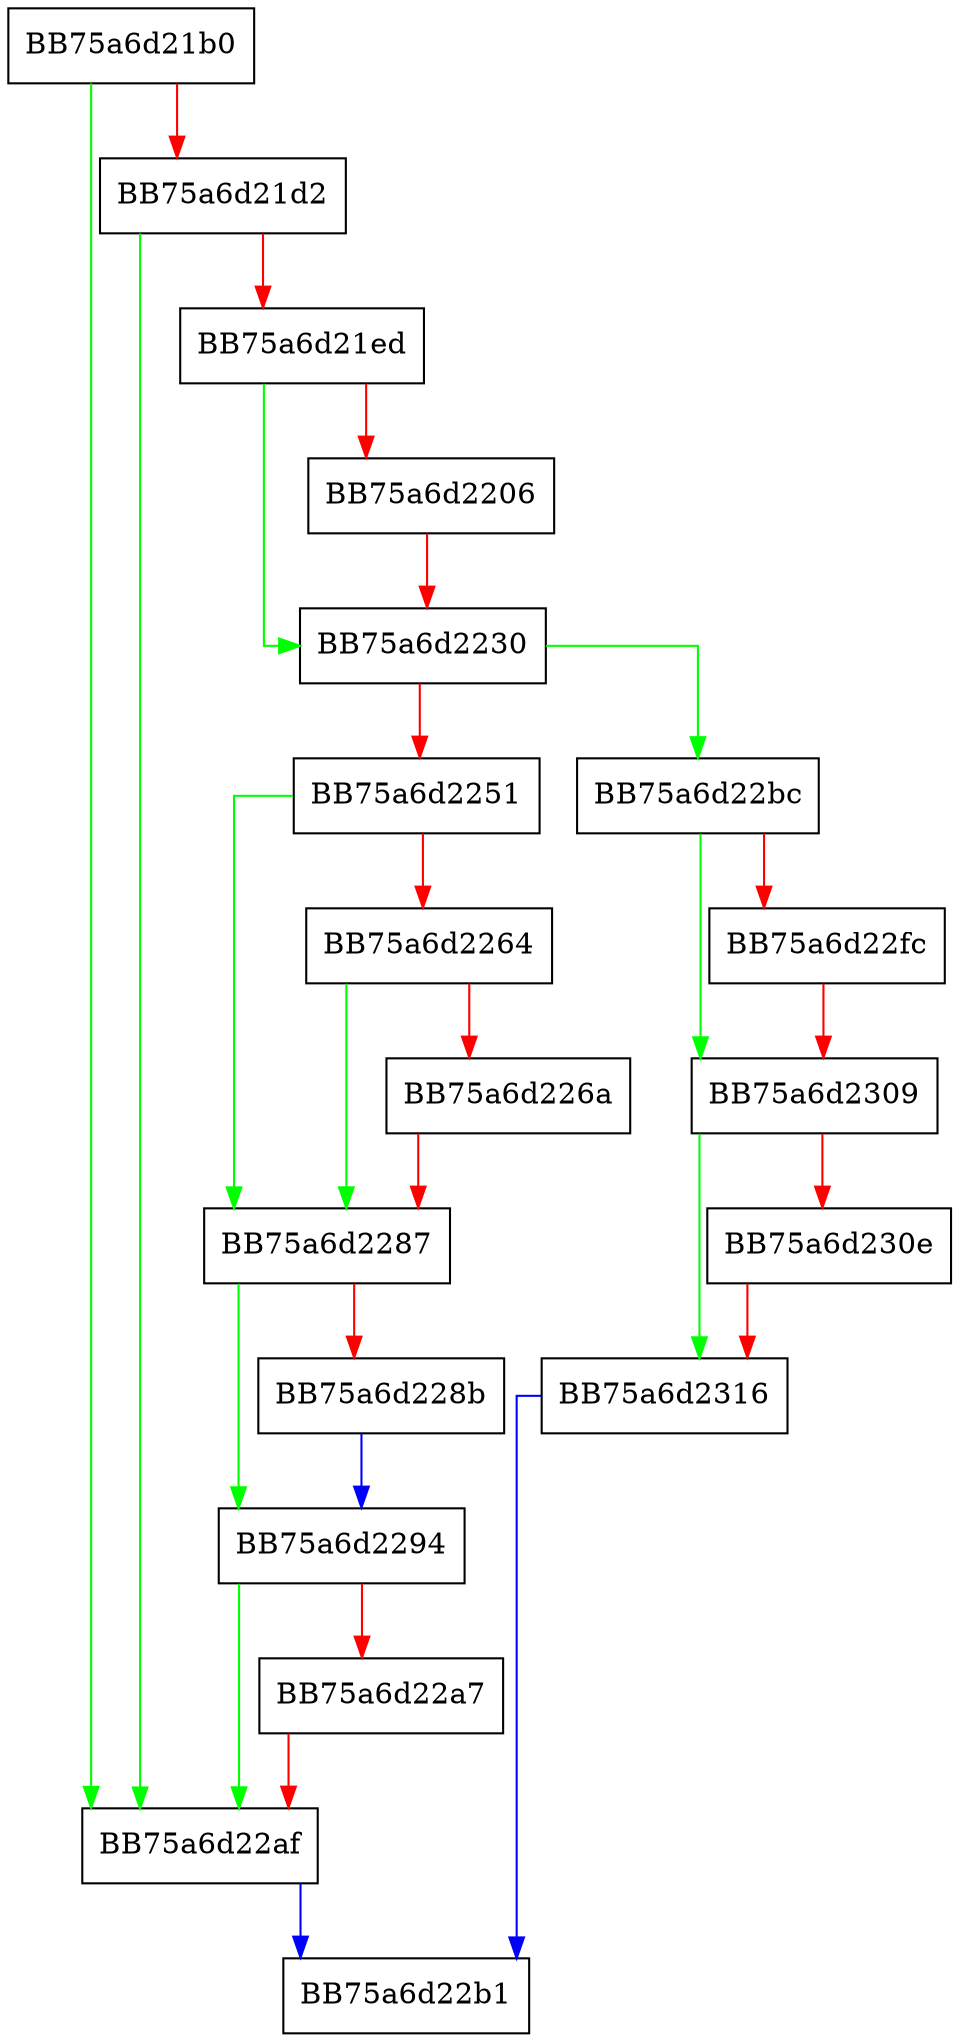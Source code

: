 digraph GetRegValueAsBinary {
  node [shape="box"];
  graph [splines=ortho];
  BB75a6d21b0 -> BB75a6d22af [color="green"];
  BB75a6d21b0 -> BB75a6d21d2 [color="red"];
  BB75a6d21d2 -> BB75a6d22af [color="green"];
  BB75a6d21d2 -> BB75a6d21ed [color="red"];
  BB75a6d21ed -> BB75a6d2230 [color="green"];
  BB75a6d21ed -> BB75a6d2206 [color="red"];
  BB75a6d2206 -> BB75a6d2230 [color="red"];
  BB75a6d2230 -> BB75a6d22bc [color="green"];
  BB75a6d2230 -> BB75a6d2251 [color="red"];
  BB75a6d2251 -> BB75a6d2287 [color="green"];
  BB75a6d2251 -> BB75a6d2264 [color="red"];
  BB75a6d2264 -> BB75a6d2287 [color="green"];
  BB75a6d2264 -> BB75a6d226a [color="red"];
  BB75a6d226a -> BB75a6d2287 [color="red"];
  BB75a6d2287 -> BB75a6d2294 [color="green"];
  BB75a6d2287 -> BB75a6d228b [color="red"];
  BB75a6d228b -> BB75a6d2294 [color="blue"];
  BB75a6d2294 -> BB75a6d22af [color="green"];
  BB75a6d2294 -> BB75a6d22a7 [color="red"];
  BB75a6d22a7 -> BB75a6d22af [color="red"];
  BB75a6d22af -> BB75a6d22b1 [color="blue"];
  BB75a6d22bc -> BB75a6d2309 [color="green"];
  BB75a6d22bc -> BB75a6d22fc [color="red"];
  BB75a6d22fc -> BB75a6d2309 [color="red"];
  BB75a6d2309 -> BB75a6d2316 [color="green"];
  BB75a6d2309 -> BB75a6d230e [color="red"];
  BB75a6d230e -> BB75a6d2316 [color="red"];
  BB75a6d2316 -> BB75a6d22b1 [color="blue"];
}